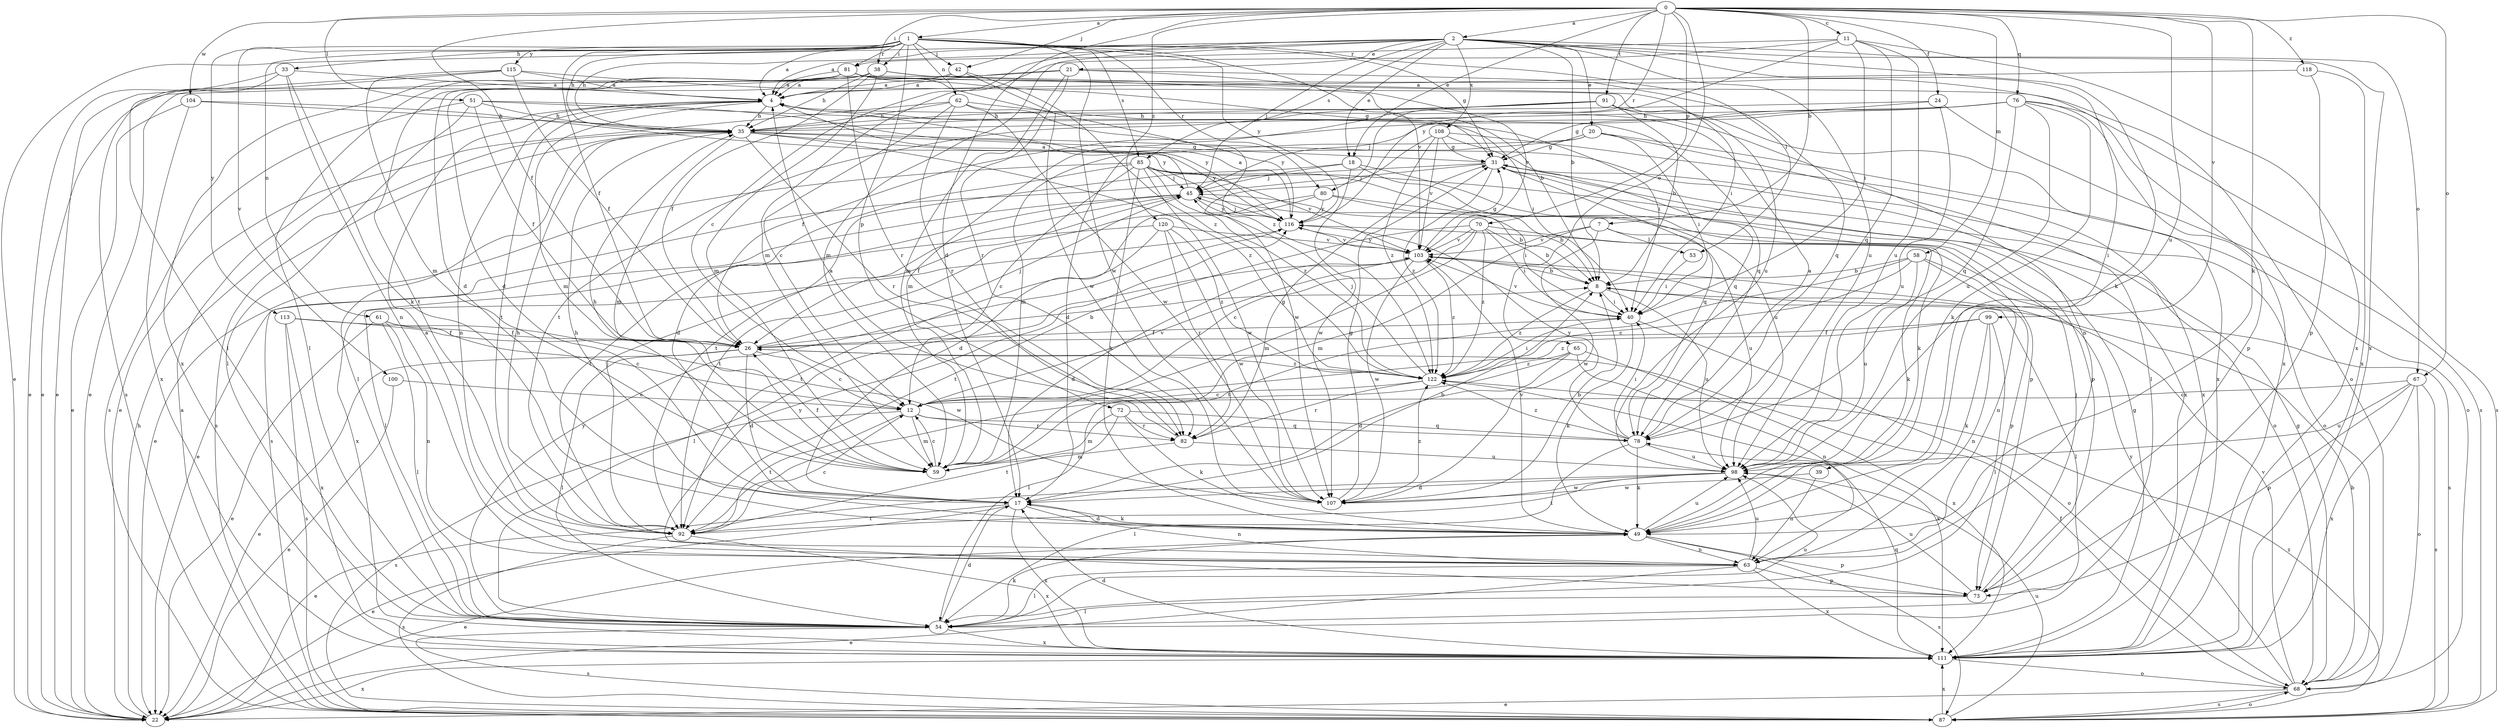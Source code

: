 strict digraph  {
0;
1;
2;
4;
7;
8;
11;
12;
17;
18;
20;
21;
22;
24;
26;
31;
33;
35;
38;
39;
40;
42;
45;
49;
51;
53;
54;
58;
59;
61;
62;
63;
65;
67;
68;
70;
72;
73;
76;
78;
80;
81;
82;
85;
87;
91;
92;
98;
99;
100;
103;
104;
107;
108;
111;
113;
115;
116;
118;
120;
122;
0 -> 1  [label=a];
0 -> 2  [label=a];
0 -> 7  [label=b];
0 -> 11  [label=c];
0 -> 17  [label=d];
0 -> 18  [label=e];
0 -> 24  [label=f];
0 -> 26  [label=f];
0 -> 38  [label=i];
0 -> 42  [label=j];
0 -> 49  [label=k];
0 -> 51  [label=l];
0 -> 58  [label=m];
0 -> 65  [label=o];
0 -> 67  [label=o];
0 -> 70  [label=p];
0 -> 76  [label=q];
0 -> 80  [label=r];
0 -> 91  [label=t];
0 -> 98  [label=u];
0 -> 99  [label=v];
0 -> 104  [label=w];
0 -> 118  [label=z];
0 -> 120  [label=z];
1 -> 4  [label=a];
1 -> 26  [label=f];
1 -> 31  [label=g];
1 -> 33  [label=h];
1 -> 35  [label=h];
1 -> 38  [label=i];
1 -> 42  [label=j];
1 -> 53  [label=l];
1 -> 61  [label=n];
1 -> 62  [label=n];
1 -> 72  [label=p];
1 -> 80  [label=r];
1 -> 81  [label=r];
1 -> 85  [label=s];
1 -> 100  [label=v];
1 -> 103  [label=v];
1 -> 107  [label=w];
1 -> 113  [label=y];
1 -> 115  [label=y];
1 -> 116  [label=y];
2 -> 4  [label=a];
2 -> 8  [label=b];
2 -> 12  [label=c];
2 -> 18  [label=e];
2 -> 20  [label=e];
2 -> 21  [label=e];
2 -> 22  [label=e];
2 -> 35  [label=h];
2 -> 39  [label=i];
2 -> 45  [label=j];
2 -> 49  [label=k];
2 -> 59  [label=m];
2 -> 67  [label=o];
2 -> 85  [label=s];
2 -> 98  [label=u];
2 -> 108  [label=x];
2 -> 111  [label=x];
4 -> 35  [label=h];
4 -> 40  [label=i];
4 -> 59  [label=m];
4 -> 63  [label=n];
4 -> 92  [label=t];
7 -> 53  [label=l];
7 -> 59  [label=m];
7 -> 98  [label=u];
7 -> 103  [label=v];
7 -> 107  [label=w];
8 -> 40  [label=i];
8 -> 54  [label=l];
8 -> 98  [label=u];
8 -> 122  [label=z];
11 -> 40  [label=i];
11 -> 59  [label=m];
11 -> 78  [label=q];
11 -> 81  [label=r];
11 -> 98  [label=u];
11 -> 111  [label=x];
11 -> 116  [label=y];
12 -> 59  [label=m];
12 -> 78  [label=q];
12 -> 82  [label=r];
12 -> 87  [label=s];
12 -> 92  [label=t];
12 -> 103  [label=v];
17 -> 8  [label=b];
17 -> 22  [label=e];
17 -> 49  [label=k];
17 -> 63  [label=n];
17 -> 92  [label=t];
17 -> 111  [label=x];
18 -> 45  [label=j];
18 -> 49  [label=k];
18 -> 73  [label=p];
18 -> 92  [label=t];
18 -> 107  [label=w];
20 -> 17  [label=d];
20 -> 31  [label=g];
20 -> 40  [label=i];
20 -> 54  [label=l];
20 -> 59  [label=m];
20 -> 68  [label=o];
21 -> 4  [label=a];
21 -> 22  [label=e];
21 -> 59  [label=m];
21 -> 78  [label=q];
21 -> 82  [label=r];
21 -> 103  [label=v];
22 -> 35  [label=h];
22 -> 111  [label=x];
24 -> 31  [label=g];
24 -> 35  [label=h];
24 -> 87  [label=s];
24 -> 98  [label=u];
26 -> 8  [label=b];
26 -> 12  [label=c];
26 -> 17  [label=d];
26 -> 22  [label=e];
26 -> 45  [label=j];
26 -> 54  [label=l];
26 -> 122  [label=z];
31 -> 45  [label=j];
31 -> 68  [label=o];
31 -> 73  [label=p];
31 -> 78  [label=q];
31 -> 87  [label=s];
31 -> 122  [label=z];
33 -> 4  [label=a];
33 -> 22  [label=e];
33 -> 49  [label=k];
33 -> 54  [label=l];
33 -> 63  [label=n];
35 -> 31  [label=g];
35 -> 54  [label=l];
35 -> 59  [label=m];
35 -> 82  [label=r];
35 -> 87  [label=s];
35 -> 111  [label=x];
35 -> 116  [label=y];
35 -> 122  [label=z];
38 -> 4  [label=a];
38 -> 8  [label=b];
38 -> 17  [label=d];
38 -> 26  [label=f];
38 -> 35  [label=h];
38 -> 59  [label=m];
38 -> 111  [label=x];
39 -> 63  [label=n];
39 -> 107  [label=w];
40 -> 26  [label=f];
40 -> 49  [label=k];
40 -> 68  [label=o];
40 -> 103  [label=v];
42 -> 4  [label=a];
42 -> 22  [label=e];
42 -> 107  [label=w];
42 -> 122  [label=z];
45 -> 4  [label=a];
45 -> 8  [label=b];
45 -> 22  [label=e];
45 -> 26  [label=f];
45 -> 92  [label=t];
45 -> 116  [label=y];
49 -> 17  [label=d];
49 -> 22  [label=e];
49 -> 35  [label=h];
49 -> 63  [label=n];
49 -> 73  [label=p];
49 -> 87  [label=s];
49 -> 98  [label=u];
49 -> 103  [label=v];
51 -> 26  [label=f];
51 -> 35  [label=h];
51 -> 54  [label=l];
51 -> 78  [label=q];
51 -> 87  [label=s];
51 -> 116  [label=y];
53 -> 40  [label=i];
54 -> 17  [label=d];
54 -> 49  [label=k];
54 -> 87  [label=s];
54 -> 98  [label=u];
54 -> 111  [label=x];
54 -> 116  [label=y];
58 -> 8  [label=b];
58 -> 12  [label=c];
58 -> 63  [label=n];
58 -> 87  [label=s];
58 -> 92  [label=t];
58 -> 98  [label=u];
59 -> 12  [label=c];
59 -> 26  [label=f];
59 -> 35  [label=h];
61 -> 12  [label=c];
61 -> 22  [label=e];
61 -> 26  [label=f];
61 -> 54  [label=l];
61 -> 63  [label=n];
62 -> 12  [label=c];
62 -> 22  [label=e];
62 -> 35  [label=h];
62 -> 40  [label=i];
62 -> 82  [label=r];
62 -> 107  [label=w];
62 -> 116  [label=y];
63 -> 4  [label=a];
63 -> 22  [label=e];
63 -> 54  [label=l];
63 -> 73  [label=p];
63 -> 98  [label=u];
63 -> 111  [label=x];
65 -> 17  [label=d];
65 -> 54  [label=l];
65 -> 63  [label=n];
65 -> 111  [label=x];
65 -> 122  [label=z];
67 -> 12  [label=c];
67 -> 68  [label=o];
67 -> 73  [label=p];
67 -> 87  [label=s];
67 -> 98  [label=u];
67 -> 111  [label=x];
68 -> 8  [label=b];
68 -> 22  [label=e];
68 -> 26  [label=f];
68 -> 31  [label=g];
68 -> 87  [label=s];
68 -> 103  [label=v];
68 -> 116  [label=y];
70 -> 8  [label=b];
70 -> 12  [label=c];
70 -> 40  [label=i];
70 -> 49  [label=k];
70 -> 59  [label=m];
70 -> 92  [label=t];
70 -> 103  [label=v];
70 -> 122  [label=z];
72 -> 49  [label=k];
72 -> 59  [label=m];
72 -> 78  [label=q];
72 -> 82  [label=r];
72 -> 92  [label=t];
73 -> 45  [label=j];
73 -> 54  [label=l];
73 -> 98  [label=u];
73 -> 116  [label=y];
76 -> 26  [label=f];
76 -> 35  [label=h];
76 -> 45  [label=j];
76 -> 49  [label=k];
76 -> 73  [label=p];
76 -> 78  [label=q];
76 -> 87  [label=s];
76 -> 98  [label=u];
78 -> 4  [label=a];
78 -> 40  [label=i];
78 -> 49  [label=k];
78 -> 54  [label=l];
78 -> 98  [label=u];
78 -> 116  [label=y];
78 -> 122  [label=z];
80 -> 8  [label=b];
80 -> 17  [label=d];
80 -> 40  [label=i];
80 -> 92  [label=t];
80 -> 116  [label=y];
81 -> 4  [label=a];
81 -> 17  [label=d];
81 -> 31  [label=g];
81 -> 40  [label=i];
81 -> 54  [label=l];
81 -> 68  [label=o];
81 -> 82  [label=r];
81 -> 92  [label=t];
81 -> 111  [label=x];
81 -> 122  [label=z];
82 -> 4  [label=a];
82 -> 31  [label=g];
82 -> 59  [label=m];
82 -> 98  [label=u];
85 -> 12  [label=c];
85 -> 17  [label=d];
85 -> 22  [label=e];
85 -> 45  [label=j];
85 -> 49  [label=k];
85 -> 68  [label=o];
85 -> 98  [label=u];
85 -> 103  [label=v];
85 -> 107  [label=w];
85 -> 122  [label=z];
87 -> 4  [label=a];
87 -> 68  [label=o];
87 -> 98  [label=u];
87 -> 111  [label=x];
87 -> 122  [label=z];
91 -> 8  [label=b];
91 -> 35  [label=h];
91 -> 59  [label=m];
91 -> 63  [label=n];
91 -> 92  [label=t];
91 -> 111  [label=x];
92 -> 12  [label=c];
92 -> 35  [label=h];
92 -> 45  [label=j];
92 -> 87  [label=s];
92 -> 111  [label=x];
98 -> 17  [label=d];
98 -> 22  [label=e];
98 -> 92  [label=t];
98 -> 107  [label=w];
99 -> 26  [label=f];
99 -> 49  [label=k];
99 -> 54  [label=l];
99 -> 63  [label=n];
99 -> 122  [label=z];
100 -> 12  [label=c];
100 -> 22  [label=e];
103 -> 8  [label=b];
103 -> 17  [label=d];
103 -> 31  [label=g];
103 -> 54  [label=l];
103 -> 73  [label=p];
103 -> 107  [label=w];
103 -> 116  [label=y];
103 -> 122  [label=z];
104 -> 22  [label=e];
104 -> 35  [label=h];
104 -> 111  [label=x];
104 -> 116  [label=y];
107 -> 8  [label=b];
107 -> 31  [label=g];
107 -> 122  [label=z];
108 -> 31  [label=g];
108 -> 78  [label=q];
108 -> 103  [label=v];
108 -> 107  [label=w];
108 -> 111  [label=x];
108 -> 122  [label=z];
111 -> 17  [label=d];
111 -> 31  [label=g];
111 -> 68  [label=o];
111 -> 78  [label=q];
113 -> 26  [label=f];
113 -> 87  [label=s];
113 -> 107  [label=w];
113 -> 111  [label=x];
115 -> 4  [label=a];
115 -> 22  [label=e];
115 -> 26  [label=f];
115 -> 59  [label=m];
115 -> 87  [label=s];
115 -> 98  [label=u];
116 -> 4  [label=a];
116 -> 45  [label=j];
116 -> 54  [label=l];
116 -> 103  [label=v];
118 -> 4  [label=a];
118 -> 73  [label=p];
118 -> 111  [label=x];
120 -> 82  [label=r];
120 -> 92  [label=t];
120 -> 103  [label=v];
120 -> 107  [label=w];
120 -> 111  [label=x];
120 -> 122  [label=z];
122 -> 12  [label=c];
122 -> 40  [label=i];
122 -> 45  [label=j];
122 -> 82  [label=r];
122 -> 111  [label=x];
}
